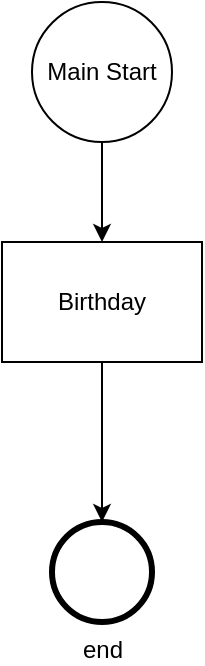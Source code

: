 <mxfile version="27.1.6">
  <diagram name="Page-1" id="jjq3g6bhC72-OqE1GstI">
    <mxGraphModel dx="1224" dy="1131" grid="1" gridSize="10" guides="1" tooltips="1" connect="1" arrows="1" fold="1" page="1" pageScale="1" pageWidth="827" pageHeight="1169" math="0" shadow="0">
      <root>
        <mxCell id="0" />
        <mxCell id="1" parent="0" />
        <mxCell id="qeC4XM_Ykf-qnmw7FB7r-4" style="edgeStyle=orthogonalEdgeStyle;rounded=0;orthogonalLoop=1;jettySize=auto;html=1;" edge="1" parent="1" source="qeC4XM_Ykf-qnmw7FB7r-1" target="qeC4XM_Ykf-qnmw7FB7r-3">
          <mxGeometry relative="1" as="geometry" />
        </mxCell>
        <object label="Main Start" odk_type="start" form_id="questionaire" name="s_" id="qeC4XM_Ykf-qnmw7FB7r-1">
          <mxCell style="ellipse;whiteSpace=wrap;html=1;aspect=fixed;fontColor=default;" vertex="1" parent="1">
            <mxGeometry x="210" y="130" width="70" height="70" as="geometry" />
          </mxCell>
        </object>
        <object label="end" name="end_" odk_type="end" hint="" id="qeC4XM_Ykf-qnmw7FB7r-2">
          <mxCell style="points=[[0.145,0.145,0],[0.5,0,0],[0.855,0.145,0],[1,0.5,0],[0.855,0.855,0],[0.5,1,0],[0.145,0.855,0],[0,0.5,0]];shape=mxgraph.bpmn.event;html=1;verticalLabelPosition=bottom;labelBackgroundColor=#ffffff;verticalAlign=top;align=center;perimeter=ellipsePerimeter;outlineConnect=0;aspect=fixed;outline=end;symbol=terminate2;strokeColor=default;" vertex="1" parent="1">
            <mxGeometry x="220" y="390" width="50" height="50" as="geometry" />
          </mxCell>
        </object>
        <mxCell id="qeC4XM_Ykf-qnmw7FB7r-5" style="edgeStyle=orthogonalEdgeStyle;rounded=0;orthogonalLoop=1;jettySize=auto;html=1;" edge="1" parent="1" source="qeC4XM_Ykf-qnmw7FB7r-3" target="qeC4XM_Ykf-qnmw7FB7r-2">
          <mxGeometry relative="1" as="geometry" />
        </mxCell>
        <object label="&lt;div&gt;Birthday&lt;/div&gt;" odk_type="date" name="birthdy" id="qeC4XM_Ykf-qnmw7FB7r-3">
          <mxCell style="shape=mxgraph.bpmn.task2;whiteSpace=wrap;html=1;fixedSize=1;points=[[0.25,0,0],[0.5,0,0],[0.75,0,0],[1,0.25,0],[1,0.5,0],[1,0.75,0],[0.75,1,0],[0.5,1,0],[0.25,1,0],[0,0.75,0],[0,0.5,0],[0,0.25,0]];rectStyle=rounded;size=10;container=1;expand=0;collapsible=0;taskMarker=user;fillColor=none;" vertex="1" parent="1">
            <mxGeometry x="195" y="250" width="100" height="60" as="geometry" />
          </mxCell>
        </object>
      </root>
    </mxGraphModel>
  </diagram>
</mxfile>
